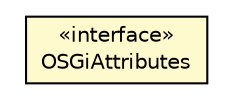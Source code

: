 #!/usr/local/bin/dot
#
# Class diagram 
# Generated by UMLGraph version R5_6-24-gf6e263 (http://www.umlgraph.org/)
#

digraph G {
	edge [fontname="Helvetica",fontsize=10,labelfontname="Helvetica",labelfontsize=10];
	node [fontname="Helvetica",fontsize=10,shape=plaintext];
	nodesep=0.25;
	ranksep=0.5;
	// org.universAAL.middleware.container.osgi.OSGiAttributes
	c306079 [label=<<table title="org.universAAL.middleware.container.osgi.OSGiAttributes" border="0" cellborder="1" cellspacing="0" cellpadding="2" port="p" bgcolor="lemonChiffon" href="./OSGiAttributes.html">
		<tr><td><table border="0" cellspacing="0" cellpadding="1">
<tr><td align="center" balign="center"> &#171;interface&#187; </td></tr>
<tr><td align="center" balign="center"> OSGiAttributes </td></tr>
		</table></td></tr>
		</table>>, URL="./OSGiAttributes.html", fontname="Helvetica", fontcolor="black", fontsize=10.0];
}

